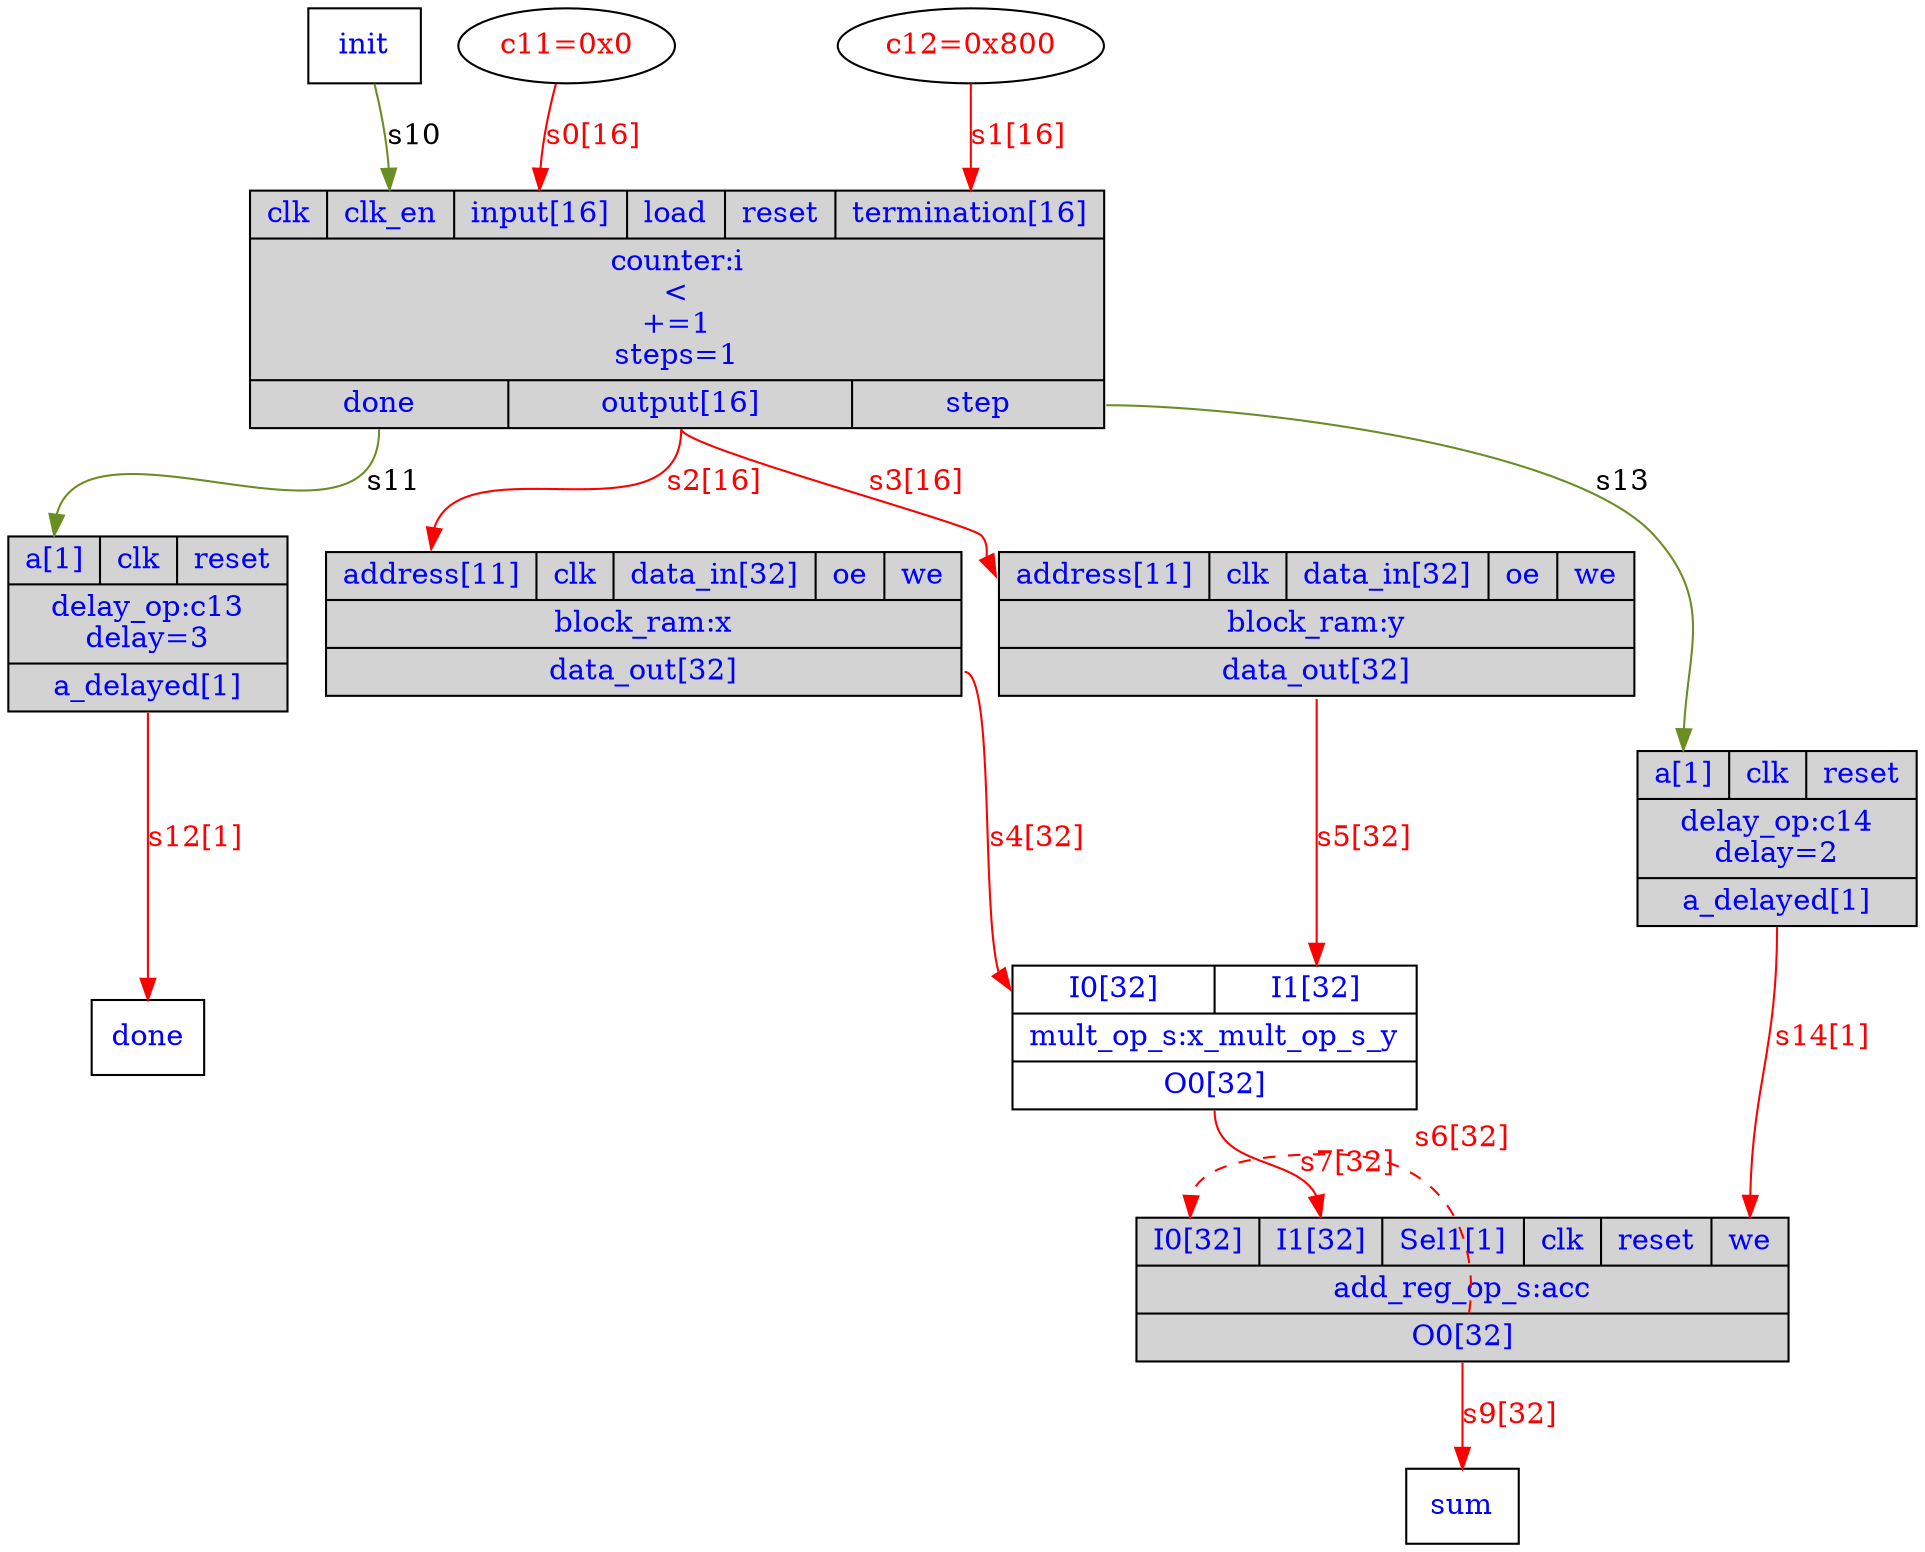 digraph dotprod {
	// Components (Nodes)
	"c14" [shape=record, fontcolor=blue, style="filled", fillcolor="lightgray", label="{{<a>a[1]|<clk>clk|<reset>reset}|delay_op:c14\ndelay=2|{<a_delayed>a_delayed[1]}}"];
	"c13" [shape=record, fontcolor=blue, style="filled", fillcolor="lightgray", label="{{<a>a[1]|<clk>clk|<reset>reset}|delay_op:c13\ndelay=3|{<a_delayed>a_delayed[1]}}"];
	"x_mult_op_s_y" [shape=record, fontcolor=blue, label="{{<I0>I0[32]|<I1>I1[32]}|mult_op_s:x_mult_op_s_y|{<O0>O0[32]}}"];
	"c12" [fontcolor=red label="c12=0x800"];
	"c11" [fontcolor=red label="c11=0x0"];
	"y" [shape=record, fontcolor=blue, style="filled", fillcolor="lightgray", label="{{<address>address[11]|<clk>clk|<data_in>data_in[32]|<oe>oe|<we>we}|block_ram:y|{<data_out>data_out[32]}}"];
	"i" [shape=record, fontcolor=blue, style="filled", fillcolor="lightgray", label="{{<clk>clk|<clk_en>clk_en|<input>input[16]|<load>load|<reset>reset|<termination>termination[16]}|counter:i\n\<\n+=1\nsteps=1|{<done>done|<output>output[16]|<step>step}}"];
	"init" [shape=msquare fontcolor=blue label="init"];
	"done" [shape=msquare fontcolor=blue label="done"];
	"acc" [shape=record, fontcolor=blue, style="filled", fillcolor="lightgray", label="{{<I0>I0[32]|<I1>I1[32]|<Sel1>Sel1[1]|<clk>clk|<reset>reset|<we>we}|add_reg_op_s:acc|{<O0>O0[32]}}"];
	"x" [shape=record, fontcolor=blue, style="filled", fillcolor="lightgray", label="{{<address>address[11]|<clk>clk|<data_in>data_in[32]|<oe>oe|<we>we}|block_ram:x|{<data_out>data_out[32]}}"];
	"sum" [shape=msquare fontcolor=blue label="sum"];

	// Signals (Edges)
	"c11" -> "i":input [label="s0[16]" color=red fontcolor=red];
	"i":step -> "c14":a [label="s13" color=olivedrab];
	"i":done -> "c13":a [label="s11" color=olivedrab];
	"c14":a_delayed -> "acc":we [label="s14[1]" color=red fontcolor=red];
	"init" -> "i":clk_en [label="s10" color=olivedrab];
	"c13":a_delayed -> "done" [label="s12[1]" color=red fontcolor=red];
	"x_mult_op_s_y":O0 -> "acc":I1 [label="s7[32]" color=red fontcolor=red];
	"acc":O0 -> "sum" [label="s9[32]" color=red fontcolor=red];
	"y":data_out -> "x_mult_op_s_y":I1 [label="s5[32]" color=red fontcolor=red];
	"i":output -> "y":address [label="s3[16]" color=red fontcolor=red];
	"c12" -> "i":termination [label="s1[16]" color=red fontcolor=red];
	"acc":O0 -> "acc":I0 [label="s6[32]" color=red fontcolor=red style=dashed];
	"x":data_out -> "x_mult_op_s_y":I0 [label="s4[32]" color=red fontcolor=red];
	"i":output -> "x":address [label="s2[16]" color=red fontcolor=red];
}